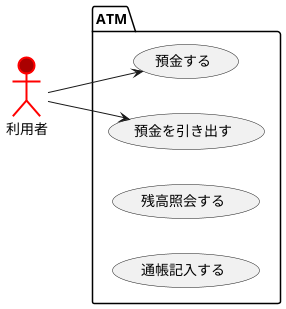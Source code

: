 @startuml 例題1
left to right direction
actor 利用者  #AA0000;line:Red;line.bold;
package ATM {
usecase 預金する
usecase 預金を引き出す
usecase 残高照会する
usecase 通帳記入する
}
利用者 --> 預金する
利用者 --> 預金を引き出す
@enduml